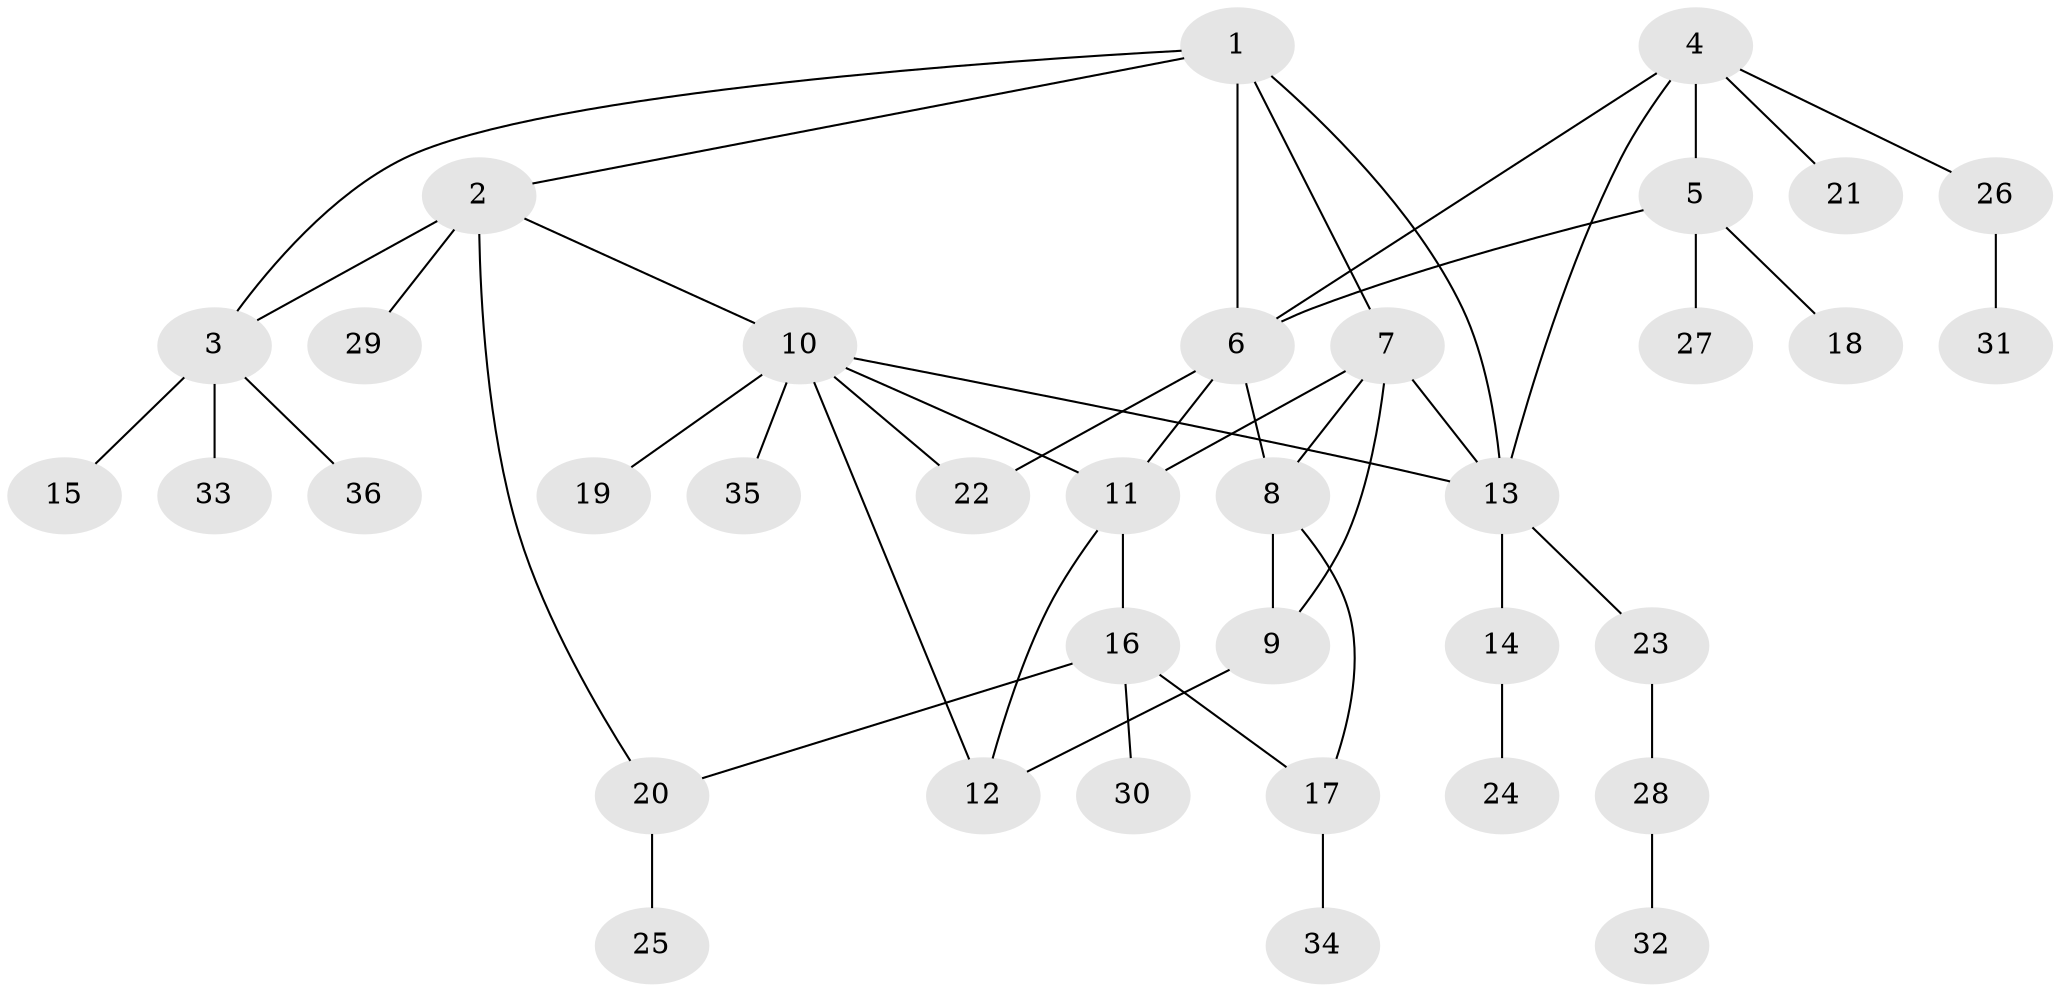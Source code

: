 // original degree distribution, {5: 0.041666666666666664, 6: 0.05555555555555555, 7: 0.027777777777777776, 4: 0.041666666666666664, 8: 0.013888888888888888, 9: 0.013888888888888888, 10: 0.013888888888888888, 3: 0.05555555555555555, 1: 0.5277777777777778, 2: 0.20833333333333334}
// Generated by graph-tools (version 1.1) at 2025/37/03/09/25 02:37:24]
// undirected, 36 vertices, 49 edges
graph export_dot {
graph [start="1"]
  node [color=gray90,style=filled];
  1;
  2;
  3;
  4;
  5;
  6;
  7;
  8;
  9;
  10;
  11;
  12;
  13;
  14;
  15;
  16;
  17;
  18;
  19;
  20;
  21;
  22;
  23;
  24;
  25;
  26;
  27;
  28;
  29;
  30;
  31;
  32;
  33;
  34;
  35;
  36;
  1 -- 2 [weight=1.0];
  1 -- 3 [weight=1.0];
  1 -- 6 [weight=1.0];
  1 -- 7 [weight=1.0];
  1 -- 13 [weight=1.0];
  2 -- 3 [weight=1.0];
  2 -- 10 [weight=1.0];
  2 -- 20 [weight=1.0];
  2 -- 29 [weight=1.0];
  3 -- 15 [weight=1.0];
  3 -- 33 [weight=1.0];
  3 -- 36 [weight=1.0];
  4 -- 5 [weight=1.0];
  4 -- 6 [weight=1.0];
  4 -- 13 [weight=1.0];
  4 -- 21 [weight=1.0];
  4 -- 26 [weight=1.0];
  5 -- 6 [weight=1.0];
  5 -- 18 [weight=1.0];
  5 -- 27 [weight=3.0];
  6 -- 8 [weight=1.0];
  6 -- 11 [weight=1.0];
  6 -- 22 [weight=1.0];
  7 -- 8 [weight=1.0];
  7 -- 9 [weight=5.0];
  7 -- 11 [weight=1.0];
  7 -- 13 [weight=1.0];
  8 -- 9 [weight=1.0];
  8 -- 17 [weight=1.0];
  9 -- 12 [weight=1.0];
  10 -- 11 [weight=1.0];
  10 -- 12 [weight=1.0];
  10 -- 13 [weight=1.0];
  10 -- 19 [weight=2.0];
  10 -- 22 [weight=1.0];
  10 -- 35 [weight=1.0];
  11 -- 12 [weight=1.0];
  11 -- 16 [weight=5.0];
  13 -- 14 [weight=2.0];
  13 -- 23 [weight=1.0];
  14 -- 24 [weight=1.0];
  16 -- 17 [weight=1.0];
  16 -- 20 [weight=1.0];
  16 -- 30 [weight=1.0];
  17 -- 34 [weight=1.0];
  20 -- 25 [weight=2.0];
  23 -- 28 [weight=1.0];
  26 -- 31 [weight=1.0];
  28 -- 32 [weight=1.0];
}
